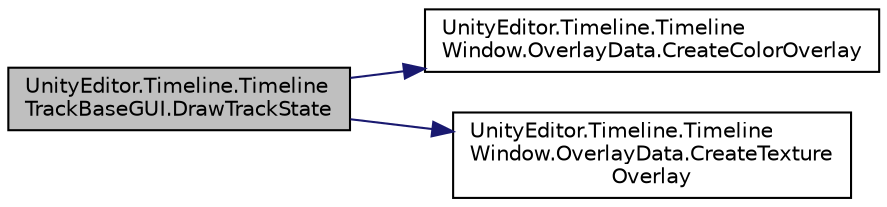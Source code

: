digraph "UnityEditor.Timeline.TimelineTrackBaseGUI.DrawTrackState"
{
 // LATEX_PDF_SIZE
  edge [fontname="Helvetica",fontsize="10",labelfontname="Helvetica",labelfontsize="10"];
  node [fontname="Helvetica",fontsize="10",shape=record];
  rankdir="LR";
  Node1 [label="UnityEditor.Timeline.Timeline\lTrackBaseGUI.DrawTrackState",height=0.2,width=0.4,color="black", fillcolor="grey75", style="filled", fontcolor="black",tooltip=" "];
  Node1 -> Node2 [color="midnightblue",fontsize="10",style="solid",fontname="Helvetica"];
  Node2 [label="UnityEditor.Timeline.Timeline\lWindow.OverlayData.CreateColorOverlay",height=0.2,width=0.4,color="black", fillcolor="white", style="filled",URL="$struct_unity_editor_1_1_timeline_1_1_timeline_window_1_1_overlay_data.html#a1713c1b5c8e403140b0d11dd34a04e19",tooltip=" "];
  Node1 -> Node3 [color="midnightblue",fontsize="10",style="solid",fontname="Helvetica"];
  Node3 [label="UnityEditor.Timeline.Timeline\lWindow.OverlayData.CreateTexture\lOverlay",height=0.2,width=0.4,color="black", fillcolor="white", style="filled",URL="$struct_unity_editor_1_1_timeline_1_1_timeline_window_1_1_overlay_data.html#a189205b2893aafb4dae96017c30b2916",tooltip=" "];
}
